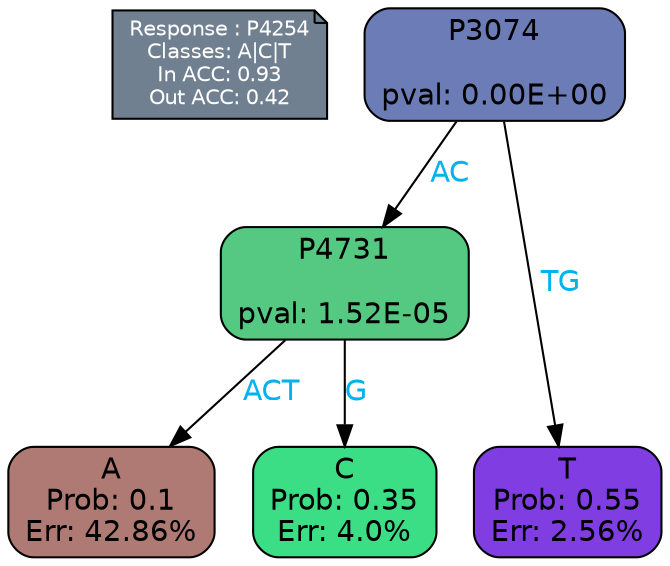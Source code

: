 digraph Tree {
node [shape=box, style="filled, rounded", color="black", fontname=helvetica] ;
graph [ranksep=equally, splines=polylines, bgcolor=transparent, dpi=600] ;
edge [fontname=helvetica] ;
LEGEND [label="Response : P4254
Classes: A|C|T
In ACC: 0.93
Out ACC: 0.42
",shape=note,align=left,style=filled,fillcolor="slategray",fontcolor="white",fontsize=10];1 [label="P3074

pval: 0.00E+00", fillcolor="#6c7cb6"] ;
2 [label="P4731

pval: 1.52E-05", fillcolor="#55c881"] ;
3 [label="A
Prob: 0.1
Err: 42.86%", fillcolor="#af7a74"] ;
4 [label="C
Prob: 0.35
Err: 4.0%", fillcolor="#3bde85"] ;
5 [label="T
Prob: 0.55
Err: 2.56%", fillcolor="#7f3de2"] ;
1 -> 2 [label="AC",fontcolor=deepskyblue2] ;
1 -> 5 [label="TG",fontcolor=deepskyblue2] ;
2 -> 3 [label="ACT",fontcolor=deepskyblue2] ;
2 -> 4 [label="G",fontcolor=deepskyblue2] ;
{rank = same; 3;4;5;}{rank = same; LEGEND;1;}}